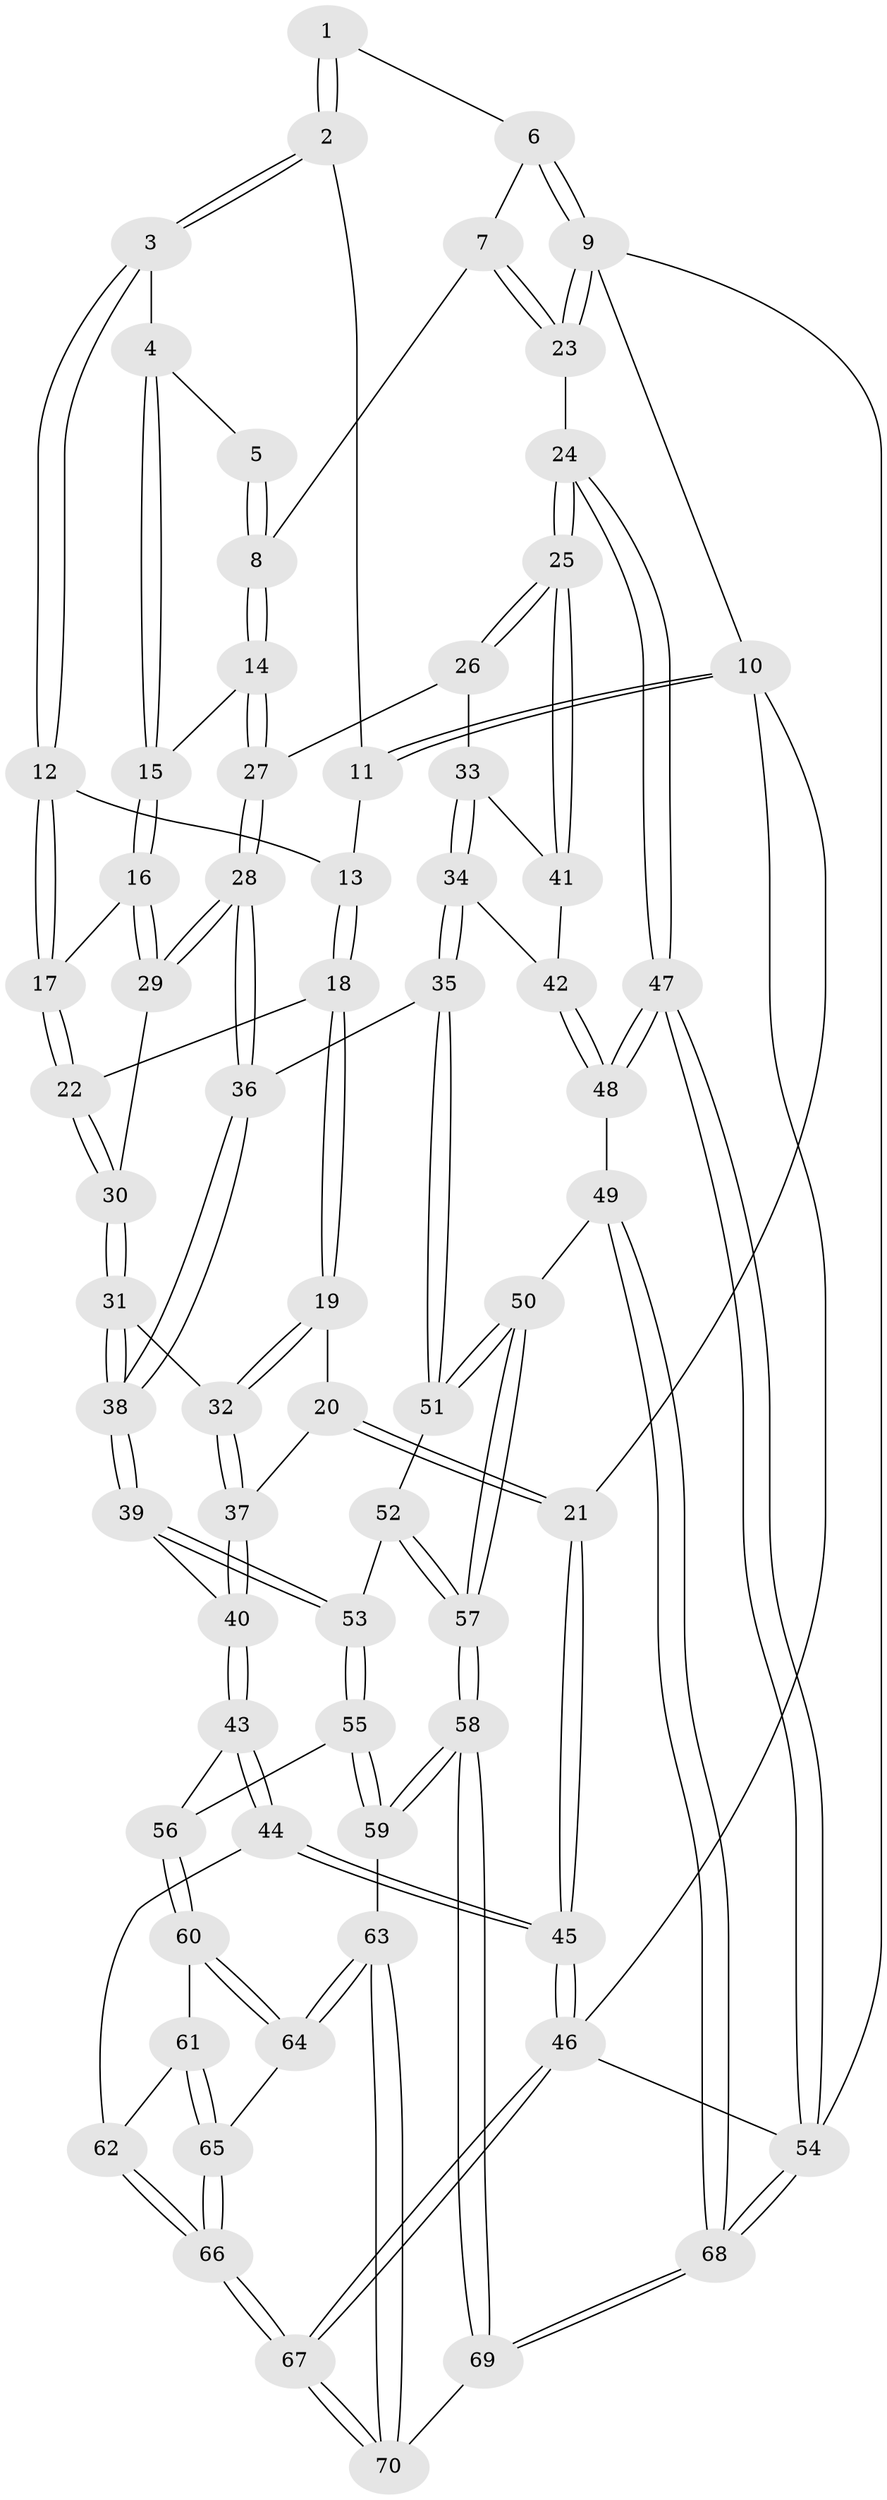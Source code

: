 // coarse degree distribution, {3: 0.21428571428571427, 4: 0.42857142857142855, 5: 0.14285714285714285, 2: 0.03571428571428571, 6: 0.10714285714285714, 7: 0.07142857142857142}
// Generated by graph-tools (version 1.1) at 2025/21/03/04/25 18:21:25]
// undirected, 70 vertices, 172 edges
graph export_dot {
graph [start="1"]
  node [color=gray90,style=filled];
  1 [pos="+0.8393790773820101+0"];
  2 [pos="+0.4596058786690279+0"];
  3 [pos="+0.47433055179632055+0.06178834291528647"];
  4 [pos="+0.5233302062377583+0.08525880445069217"];
  5 [pos="+0.7493017051473705+0.022757723842943525"];
  6 [pos="+1+0"];
  7 [pos="+0.8277070004107996+0.18534773575345828"];
  8 [pos="+0.7728533292182839+0.19176962052326665"];
  9 [pos="+1+0"];
  10 [pos="+0+0"];
  11 [pos="+0.02114048141345616+0"];
  12 [pos="+0.4580053655524567+0.08628120042536794"];
  13 [pos="+0.2665155225508733+0.16700596503104614"];
  14 [pos="+0.729361243023196+0.21279838261838308"];
  15 [pos="+0.7209410457732642+0.2104665191008101"];
  16 [pos="+0.5557138554236956+0.33029629432028623"];
  17 [pos="+0.4592319497430401+0.21975073094989567"];
  18 [pos="+0.1941008704773027+0.22906849306262303"];
  19 [pos="+0.12440008350783638+0.26736386344336377"];
  20 [pos="+0.11934112288078477+0.26882212074703044"];
  21 [pos="+0+0.24442255974874347"];
  22 [pos="+0.4016278102741948+0.3238270687440092"];
  23 [pos="+1+0.33192774935644115"];
  24 [pos="+1+0.4550949415193206"];
  25 [pos="+1+0.45127804879772315"];
  26 [pos="+0.7411196290268716+0.3154188857536363"];
  27 [pos="+0.7311019421011591+0.29919415198287297"];
  28 [pos="+0.6001744653895364+0.4482444916437997"];
  29 [pos="+0.5583207830697758+0.3798846168188719"];
  30 [pos="+0.3944796684918497+0.3815124904677295"];
  31 [pos="+0.3885269894425441+0.39140206015289786"];
  32 [pos="+0.3654087997417305+0.39515198005778945"];
  33 [pos="+0.7707701848521925+0.4338783129551836"];
  34 [pos="+0.628913820140123+0.5346002185354986"];
  35 [pos="+0.6254091121645943+0.5345165215158661"];
  36 [pos="+0.6050851637463397+0.5228053147596243"];
  37 [pos="+0.24528031760266103+0.4918076945900436"];
  38 [pos="+0.46284316931368324+0.5633817324598931"];
  39 [pos="+0.3813263739199761+0.6541373539763358"];
  40 [pos="+0.24164966080338576+0.5518681476005809"];
  41 [pos="+0.8763208504726866+0.4630335662207516"];
  42 [pos="+0.7369361713331248+0.5816478948779331"];
  43 [pos="+0+0.6357144260526397"];
  44 [pos="+0+0.6361573841920074"];
  45 [pos="+0+0.6314002795667167"];
  46 [pos="+0+1"];
  47 [pos="+1+0.6819757652391792"];
  48 [pos="+0.8905947644960246+0.7451017981319836"];
  49 [pos="+0.8292622884004217+0.7962822458589759"];
  50 [pos="+0.7184338002367457+0.8408972933221105"];
  51 [pos="+0.6322412291512379+0.7083359861738039"];
  52 [pos="+0.4400246345775664+0.7273994584713552"];
  53 [pos="+0.381126945456803+0.681732611219016"];
  54 [pos="+1+1"];
  55 [pos="+0.3106763122051336+0.762642103038415"];
  56 [pos="+0.2629666836801783+0.7696646335870077"];
  57 [pos="+0.6034552463412775+0.9799292728836502"];
  58 [pos="+0.5838250531368804+1"];
  59 [pos="+0.3306699718050811+0.8953574261921251"];
  60 [pos="+0.1718816570621233+0.8620974833594818"];
  61 [pos="+0.13592931766070576+0.8587660822080644"];
  62 [pos="+0.09651307114511178+0.8482734315426839"];
  63 [pos="+0.2406187117223753+0.9765765579220981"];
  64 [pos="+0.20968012667018465+0.951926445257948"];
  65 [pos="+0.12604794942847428+0.9593625283094837"];
  66 [pos="+0.06199710590969966+0.9829801762425947"];
  67 [pos="+0+1"];
  68 [pos="+1+1"];
  69 [pos="+0.5881687934252783+1"];
  70 [pos="+0.2464857473143361+1"];
  1 -- 2;
  1 -- 2;
  1 -- 6;
  2 -- 3;
  2 -- 3;
  2 -- 11;
  3 -- 4;
  3 -- 12;
  3 -- 12;
  4 -- 5;
  4 -- 15;
  4 -- 15;
  5 -- 8;
  5 -- 8;
  6 -- 7;
  6 -- 9;
  6 -- 9;
  7 -- 8;
  7 -- 23;
  7 -- 23;
  8 -- 14;
  8 -- 14;
  9 -- 10;
  9 -- 23;
  9 -- 23;
  9 -- 54;
  10 -- 11;
  10 -- 11;
  10 -- 21;
  10 -- 46;
  11 -- 13;
  12 -- 13;
  12 -- 17;
  12 -- 17;
  13 -- 18;
  13 -- 18;
  14 -- 15;
  14 -- 27;
  14 -- 27;
  15 -- 16;
  15 -- 16;
  16 -- 17;
  16 -- 29;
  16 -- 29;
  17 -- 22;
  17 -- 22;
  18 -- 19;
  18 -- 19;
  18 -- 22;
  19 -- 20;
  19 -- 32;
  19 -- 32;
  20 -- 21;
  20 -- 21;
  20 -- 37;
  21 -- 45;
  21 -- 45;
  22 -- 30;
  22 -- 30;
  23 -- 24;
  24 -- 25;
  24 -- 25;
  24 -- 47;
  24 -- 47;
  25 -- 26;
  25 -- 26;
  25 -- 41;
  25 -- 41;
  26 -- 27;
  26 -- 33;
  27 -- 28;
  27 -- 28;
  28 -- 29;
  28 -- 29;
  28 -- 36;
  28 -- 36;
  29 -- 30;
  30 -- 31;
  30 -- 31;
  31 -- 32;
  31 -- 38;
  31 -- 38;
  32 -- 37;
  32 -- 37;
  33 -- 34;
  33 -- 34;
  33 -- 41;
  34 -- 35;
  34 -- 35;
  34 -- 42;
  35 -- 36;
  35 -- 51;
  35 -- 51;
  36 -- 38;
  36 -- 38;
  37 -- 40;
  37 -- 40;
  38 -- 39;
  38 -- 39;
  39 -- 40;
  39 -- 53;
  39 -- 53;
  40 -- 43;
  40 -- 43;
  41 -- 42;
  42 -- 48;
  42 -- 48;
  43 -- 44;
  43 -- 44;
  43 -- 56;
  44 -- 45;
  44 -- 45;
  44 -- 62;
  45 -- 46;
  45 -- 46;
  46 -- 67;
  46 -- 67;
  46 -- 54;
  47 -- 48;
  47 -- 48;
  47 -- 54;
  47 -- 54;
  48 -- 49;
  49 -- 50;
  49 -- 68;
  49 -- 68;
  50 -- 51;
  50 -- 51;
  50 -- 57;
  50 -- 57;
  51 -- 52;
  52 -- 53;
  52 -- 57;
  52 -- 57;
  53 -- 55;
  53 -- 55;
  54 -- 68;
  54 -- 68;
  55 -- 56;
  55 -- 59;
  55 -- 59;
  56 -- 60;
  56 -- 60;
  57 -- 58;
  57 -- 58;
  58 -- 59;
  58 -- 59;
  58 -- 69;
  58 -- 69;
  59 -- 63;
  60 -- 61;
  60 -- 64;
  60 -- 64;
  61 -- 62;
  61 -- 65;
  61 -- 65;
  62 -- 66;
  62 -- 66;
  63 -- 64;
  63 -- 64;
  63 -- 70;
  63 -- 70;
  64 -- 65;
  65 -- 66;
  65 -- 66;
  66 -- 67;
  66 -- 67;
  67 -- 70;
  67 -- 70;
  68 -- 69;
  68 -- 69;
  69 -- 70;
}
